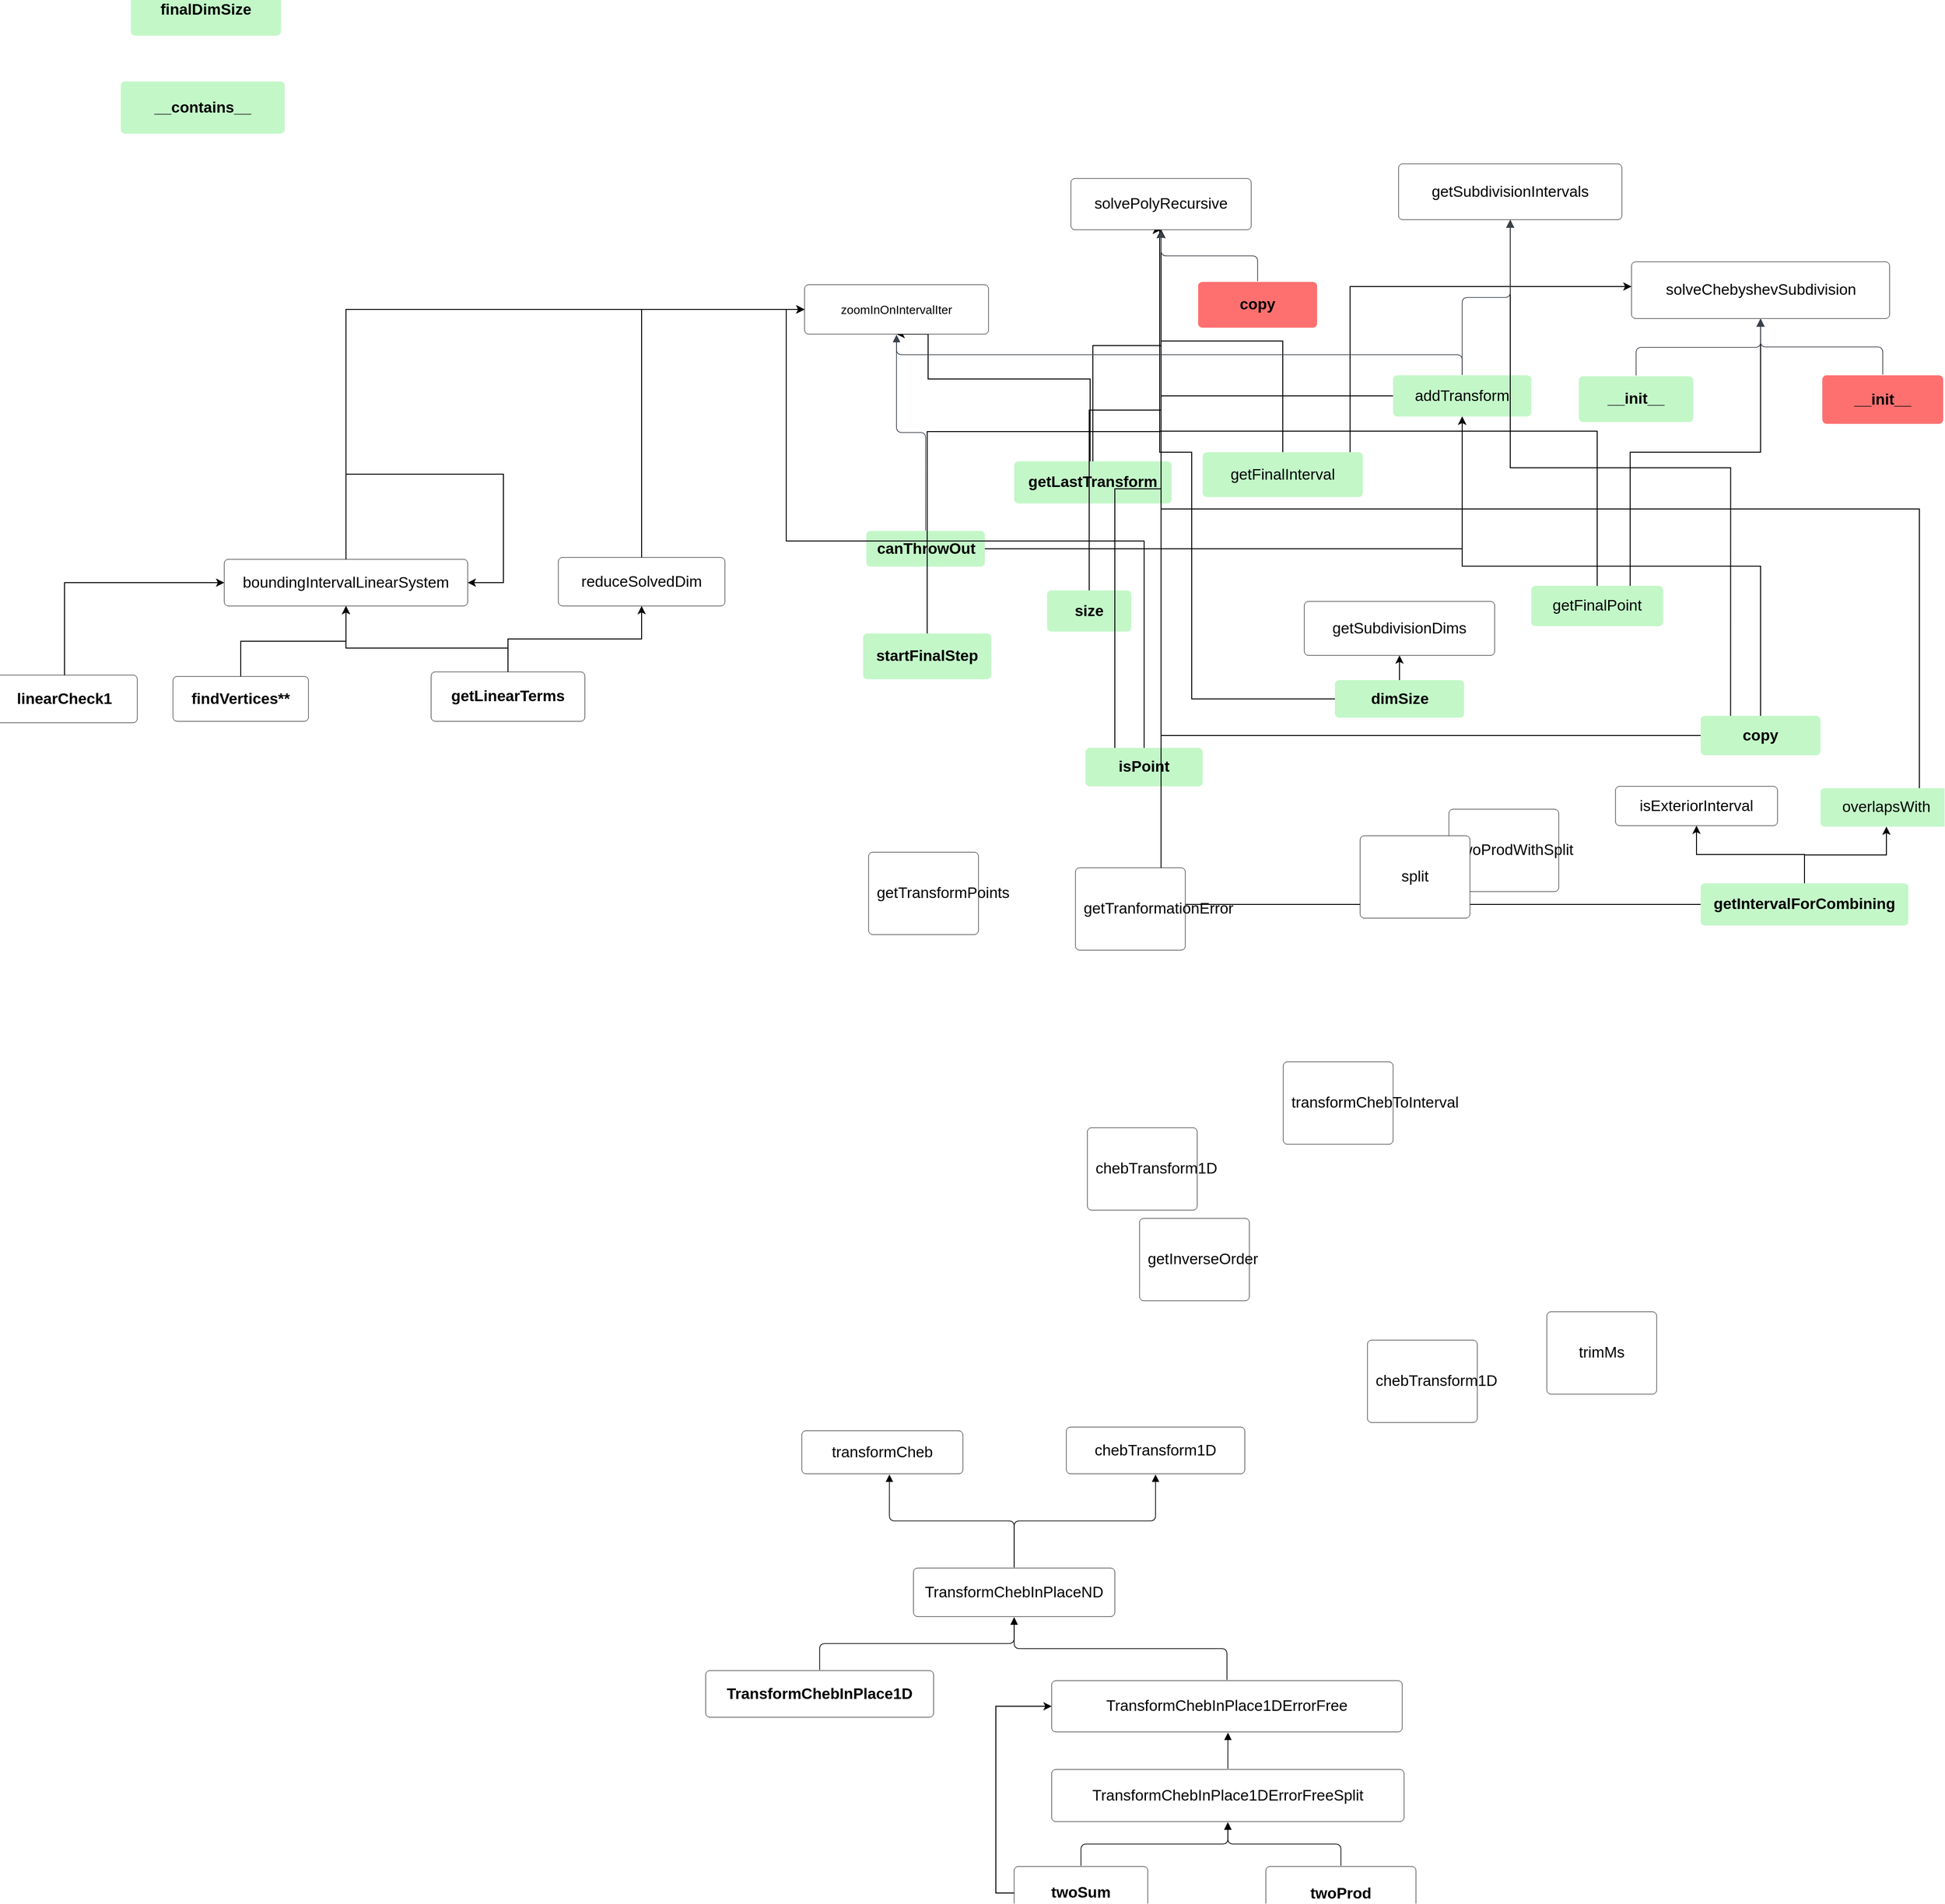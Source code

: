 <mxfile version="24.4.10" type="github">
  <diagram name="Page-1" id="2xOBJ3lYpVCcmvuiTEMW">
    <mxGraphModel dx="3658" dy="914" grid="0" gridSize="10" guides="1" tooltips="1" connect="1" arrows="1" fold="1" page="1" pageScale="1" pageWidth="850" pageHeight="1100" math="0" shadow="0">
      <root>
        <mxCell id="0" />
        <mxCell id="1" parent="0" />
        <mxCell id="gSzeJerURYjWZHmB3eWi-1" value="TransformChebInPlace1DErrorFree" style="html=1;overflow=block;blockSpacing=1;whiteSpace=wrap;fontSize=16.7;spacing=9;rounded=1;absoluteArcSize=1;arcSize=9;strokeWidth=NaN;lucidId=dmvG5cYQ5Y~9;" vertex="1" parent="1">
          <mxGeometry x="200" y="1854" width="383" height="56" as="geometry" />
        </mxCell>
        <mxCell id="gSzeJerURYjWZHmB3eWi-2" value="TransformChebInPlace1D" style="html=1;overflow=block;blockSpacing=1;whiteSpace=wrap;fontSize=16.7;fontStyle=1;spacing=9;rounded=1;absoluteArcSize=1;arcSize=9;strokeWidth=NaN;lucidId=knvGi8C9Tio3;" vertex="1" parent="1">
          <mxGeometry x="-178" y="1843" width="249" height="51" as="geometry" />
        </mxCell>
        <mxCell id="gSzeJerURYjWZHmB3eWi-3" value="TransformChebInPlace1DErrorFreeSplit" style="html=1;overflow=block;blockSpacing=1;whiteSpace=wrap;fontSize=16.7;spacing=9;rounded=1;absoluteArcSize=1;arcSize=9;strokeWidth=NaN;lucidId=InvGvLh.hRAc;" vertex="1" parent="1">
          <mxGeometry x="200" y="1951" width="385" height="57" as="geometry" />
        </mxCell>
        <mxCell id="gSzeJerURYjWZHmB3eWi-4" value="TransformChebInPlaceND" style="html=1;overflow=block;blockSpacing=1;whiteSpace=wrap;fontSize=16.7;spacing=9;rounded=1;absoluteArcSize=1;arcSize=9;strokeWidth=NaN;lucidId=RnvGClwBoDEH;" vertex="1" parent="1">
          <mxGeometry x="49" y="1731" width="220" height="53" as="geometry" />
        </mxCell>
        <mxCell id="gSzeJerURYjWZHmB3eWi-70" style="edgeStyle=orthogonalEdgeStyle;rounded=0;orthogonalLoop=1;jettySize=auto;html=1;exitX=1;exitY=0.5;exitDx=0;exitDy=0;entryX=0.5;entryY=1;entryDx=0;entryDy=0;" edge="1" parent="1" source="gSzeJerURYjWZHmB3eWi-6" target="gSzeJerURYjWZHmB3eWi-7">
          <mxGeometry relative="1" as="geometry" />
        </mxCell>
        <mxCell id="gSzeJerURYjWZHmB3eWi-6" value="&lt;b&gt;canThrowOut&lt;/b&gt;" style="html=1;overflow=block;blockSpacing=1;whiteSpace=wrap;fontSize=16.7;spacing=9;strokeColor=#unset;fillOpacity=100;rounded=1;absoluteArcSize=1;arcSize=9;fillColor=#c3f7c8;strokeWidth=NaN;lucidId=buvGreV.Rbld;" vertex="1" parent="1">
          <mxGeometry x="-2.5" y="598" width="129.5" height="39" as="geometry" />
        </mxCell>
        <mxCell id="gSzeJerURYjWZHmB3eWi-62" style="edgeStyle=orthogonalEdgeStyle;rounded=0;orthogonalLoop=1;jettySize=auto;html=1;" edge="1" parent="1" source="gSzeJerURYjWZHmB3eWi-7" target="gSzeJerURYjWZHmB3eWi-42">
          <mxGeometry relative="1" as="geometry" />
        </mxCell>
        <mxCell id="gSzeJerURYjWZHmB3eWi-7" value="addTransform" style="html=1;overflow=block;blockSpacing=1;whiteSpace=wrap;fontSize=16.7;spacing=9;strokeColor=#unset;fillOpacity=100;rounded=1;absoluteArcSize=1;arcSize=9;fillColor=#c3f7c8;strokeWidth=NaN;lucidId=kuvG5MpnNNTo;" vertex="1" parent="1">
          <mxGeometry x="573" y="428" width="151" height="45" as="geometry" />
        </mxCell>
        <mxCell id="gSzeJerURYjWZHmB3eWi-65" style="edgeStyle=orthogonalEdgeStyle;rounded=0;orthogonalLoop=1;jettySize=auto;html=1;entryX=0.5;entryY=1;entryDx=0;entryDy=0;" edge="1" parent="1" source="gSzeJerURYjWZHmB3eWi-8" target="gSzeJerURYjWZHmB3eWi-42">
          <mxGeometry relative="1" as="geometry" />
        </mxCell>
        <mxCell id="gSzeJerURYjWZHmB3eWi-66" style="edgeStyle=orthogonalEdgeStyle;rounded=0;orthogonalLoop=1;jettySize=auto;html=1;entryX=0.5;entryY=1;entryDx=0;entryDy=0;" edge="1" parent="1" source="gSzeJerURYjWZHmB3eWi-8" target="gSzeJerURYjWZHmB3eWi-35">
          <mxGeometry relative="1" as="geometry">
            <Array as="points">
              <mxPoint x="242" y="432" />
              <mxPoint x="65" y="432" />
            </Array>
          </mxGeometry>
        </mxCell>
        <mxCell id="gSzeJerURYjWZHmB3eWi-8" value="&lt;b&gt;getLastTransform&lt;/b&gt;" style="html=1;overflow=block;blockSpacing=1;whiteSpace=wrap;fontSize=16.7;spacing=9;strokeColor=#unset;fillOpacity=100;rounded=1;absoluteArcSize=1;arcSize=9;fillColor=#c3f7c8;strokeWidth=NaN;lucidId=nuvG4u6pJSBF;" vertex="1" parent="1">
          <mxGeometry x="159" y="522" width="172" height="46" as="geometry" />
        </mxCell>
        <mxCell id="gSzeJerURYjWZHmB3eWi-73" style="edgeStyle=orthogonalEdgeStyle;rounded=0;orthogonalLoop=1;jettySize=auto;html=1;exitX=0.5;exitY=0;exitDx=0;exitDy=0;entryX=0.5;entryY=1;entryDx=0;entryDy=0;" edge="1" parent="1" source="gSzeJerURYjWZHmB3eWi-9" target="gSzeJerURYjWZHmB3eWi-42">
          <mxGeometry relative="1" as="geometry" />
        </mxCell>
        <mxCell id="gSzeJerURYjWZHmB3eWi-9" value="&lt;b&gt;size&lt;/b&gt;" style="html=1;overflow=block;blockSpacing=1;whiteSpace=wrap;fontSize=16.7;spacing=9;strokeColor=#unset;fillOpacity=100;rounded=1;absoluteArcSize=1;arcSize=9;fillColor=#c3f7c8;strokeWidth=NaN;lucidId=puvGT1JNjFwU;" vertex="1" parent="1">
          <mxGeometry x="195" y="663" width="92" height="45" as="geometry" />
        </mxCell>
        <mxCell id="gSzeJerURYjWZHmB3eWi-74" style="edgeStyle=orthogonalEdgeStyle;rounded=0;orthogonalLoop=1;jettySize=auto;html=1;exitX=0.5;exitY=0;exitDx=0;exitDy=0;entryX=0.5;entryY=1;entryDx=0;entryDy=0;" edge="1" parent="1" source="gSzeJerURYjWZHmB3eWi-10" target="gSzeJerURYjWZHmB3eWi-39">
          <mxGeometry relative="1" as="geometry" />
        </mxCell>
        <mxCell id="gSzeJerURYjWZHmB3eWi-75" style="edgeStyle=orthogonalEdgeStyle;rounded=0;orthogonalLoop=1;jettySize=auto;html=1;exitX=1;exitY=0.5;exitDx=0;exitDy=0;entryX=0.5;entryY=1;entryDx=0;entryDy=0;" edge="1" parent="1" source="gSzeJerURYjWZHmB3eWi-10" target="gSzeJerURYjWZHmB3eWi-42">
          <mxGeometry relative="1" as="geometry">
            <Array as="points">
              <mxPoint x="353" y="782" />
              <mxPoint x="353" y="512" />
              <mxPoint x="318" y="512" />
            </Array>
          </mxGeometry>
        </mxCell>
        <mxCell id="gSzeJerURYjWZHmB3eWi-10" value="&lt;b&gt;dimSize&lt;/b&gt;" style="html=1;overflow=block;blockSpacing=1;whiteSpace=wrap;fontSize=16.7;spacing=9;strokeColor=#unset;fillOpacity=100;rounded=1;absoluteArcSize=1;arcSize=9;fillColor=#c3f7c8;strokeWidth=NaN;lucidId=quvGLQl-J0F1;" vertex="1" parent="1">
          <mxGeometry x="509.5" y="761" width="141" height="41" as="geometry" />
        </mxCell>
        <mxCell id="gSzeJerURYjWZHmB3eWi-11" value="&lt;b&gt;finalDimSize&lt;/b&gt;" style="html=1;overflow=block;blockSpacing=1;whiteSpace=wrap;fontSize=16.7;spacing=9;strokeColor=#unset;fillOpacity=100;rounded=1;absoluteArcSize=1;arcSize=9;fillColor=#c3f7c8;strokeWidth=NaN;lucidId=quvGL2XS0uKx;" vertex="1" parent="1">
          <mxGeometry x="-806" width="164" height="57" as="geometry" />
        </mxCell>
        <mxCell id="gSzeJerURYjWZHmB3eWi-76" style="edgeStyle=orthogonalEdgeStyle;rounded=0;orthogonalLoop=1;jettySize=auto;html=1;exitX=0.5;exitY=0;exitDx=0;exitDy=0;entryX=0.5;entryY=1;entryDx=0;entryDy=0;" edge="1" parent="1" source="gSzeJerURYjWZHmB3eWi-12" target="gSzeJerURYjWZHmB3eWi-7">
          <mxGeometry relative="1" as="geometry" />
        </mxCell>
        <mxCell id="gSzeJerURYjWZHmB3eWi-77" style="edgeStyle=orthogonalEdgeStyle;rounded=0;orthogonalLoop=1;jettySize=auto;html=1;exitX=0.25;exitY=0;exitDx=0;exitDy=0;entryX=0.5;entryY=1;entryDx=0;entryDy=0;" edge="1" parent="1" source="gSzeJerURYjWZHmB3eWi-12" target="gSzeJerURYjWZHmB3eWi-36">
          <mxGeometry relative="1" as="geometry" />
        </mxCell>
        <mxCell id="gSzeJerURYjWZHmB3eWi-78" style="edgeStyle=orthogonalEdgeStyle;rounded=0;orthogonalLoop=1;jettySize=auto;html=1;exitX=0;exitY=0.5;exitDx=0;exitDy=0;entryX=0.5;entryY=1;entryDx=0;entryDy=0;" edge="1" parent="1" source="gSzeJerURYjWZHmB3eWi-12" target="gSzeJerURYjWZHmB3eWi-42">
          <mxGeometry relative="1" as="geometry" />
        </mxCell>
        <mxCell id="gSzeJerURYjWZHmB3eWi-12" value="&lt;b&gt;copy&lt;/b&gt;" style="html=1;overflow=block;blockSpacing=1;whiteSpace=wrap;fontSize=16.7;spacing=9;strokeColor=#unset;fillOpacity=100;rounded=1;absoluteArcSize=1;arcSize=9;fillColor=#c3f7c8;strokeWidth=NaN;lucidId=ruvG1MH2ckTc;" vertex="1" parent="1">
          <mxGeometry x="909" y="800" width="131" height="43" as="geometry" />
        </mxCell>
        <mxCell id="gSzeJerURYjWZHmB3eWi-13" value="&lt;b&gt;__init__&lt;/b&gt;" style="html=1;overflow=block;blockSpacing=1;whiteSpace=wrap;fontSize=16.7;spacing=9;strokeColor=#unset;fillOpacity=100;rounded=1;absoluteArcSize=1;arcSize=9;fillColor=#c3f7c8;strokeWidth=NaN;lucidId=suvG-t2MyoY1;" vertex="1" parent="1">
          <mxGeometry x="776" y="429" width="125" height="50" as="geometry" />
        </mxCell>
        <mxCell id="gSzeJerURYjWZHmB3eWi-67" style="edgeStyle=orthogonalEdgeStyle;rounded=0;orthogonalLoop=1;jettySize=auto;html=1;entryX=0.5;entryY=1;entryDx=0;entryDy=0;" edge="1" parent="1" source="gSzeJerURYjWZHmB3eWi-14" target="gSzeJerURYjWZHmB3eWi-42">
          <mxGeometry relative="1" as="geometry" />
        </mxCell>
        <mxCell id="gSzeJerURYjWZHmB3eWi-68" style="edgeStyle=orthogonalEdgeStyle;rounded=0;orthogonalLoop=1;jettySize=auto;html=1;" edge="1" parent="1" source="gSzeJerURYjWZHmB3eWi-14" target="gSzeJerURYjWZHmB3eWi-41">
          <mxGeometry relative="1" as="geometry">
            <Array as="points">
              <mxPoint x="526" y="557" />
              <mxPoint x="526" y="331" />
            </Array>
          </mxGeometry>
        </mxCell>
        <mxCell id="gSzeJerURYjWZHmB3eWi-14" value="getFinalInterval" style="html=1;overflow=block;blockSpacing=1;whiteSpace=wrap;fontSize=16.7;spacing=9;strokeColor=#unset;fillOpacity=100;rounded=1;absoluteArcSize=1;arcSize=9;fillColor=#c3f7c8;strokeWidth=NaN;lucidId=suvGv4NV8.5e;" vertex="1" parent="1">
          <mxGeometry x="365" y="512" width="175" height="49" as="geometry" />
        </mxCell>
        <mxCell id="gSzeJerURYjWZHmB3eWi-71" style="edgeStyle=orthogonalEdgeStyle;rounded=0;orthogonalLoop=1;jettySize=auto;html=1;exitX=0.5;exitY=0;exitDx=0;exitDy=0;entryX=0.5;entryY=1;entryDx=0;entryDy=0;" edge="1" parent="1" source="gSzeJerURYjWZHmB3eWi-15" target="gSzeJerURYjWZHmB3eWi-42">
          <mxGeometry relative="1" as="geometry">
            <Array as="points">
              <mxPoint x="796" y="489" />
              <mxPoint x="318" y="489" />
            </Array>
          </mxGeometry>
        </mxCell>
        <mxCell id="gSzeJerURYjWZHmB3eWi-72" style="edgeStyle=orthogonalEdgeStyle;rounded=0;orthogonalLoop=1;jettySize=auto;html=1;exitX=0.75;exitY=0;exitDx=0;exitDy=0;entryX=0.5;entryY=1;entryDx=0;entryDy=0;" edge="1" parent="1" source="gSzeJerURYjWZHmB3eWi-15" target="gSzeJerURYjWZHmB3eWi-41">
          <mxGeometry relative="1" as="geometry" />
        </mxCell>
        <mxCell id="gSzeJerURYjWZHmB3eWi-15" value="getFinalPoint" style="html=1;overflow=block;blockSpacing=1;whiteSpace=wrap;fontSize=16.7;spacing=9;strokeColor=#unset;fillOpacity=100;rounded=1;absoluteArcSize=1;arcSize=9;fillColor=#c3f7c8;strokeWidth=NaN;lucidId=tuvGn-9A5tx1;" vertex="1" parent="1">
          <mxGeometry x="724" y="658" width="144" height="44" as="geometry" />
        </mxCell>
        <mxCell id="gSzeJerURYjWZHmB3eWi-16" value="&lt;b&gt;__contains__&lt;/b&gt;" style="html=1;overflow=block;blockSpacing=1;whiteSpace=wrap;fontSize=16.7;spacing=9;strokeColor=#unset;fillOpacity=100;rounded=1;absoluteArcSize=1;arcSize=9;fillColor=#c3f7c8;strokeWidth=NaN;lucidId=6wvGI3m5uPQ6;" vertex="1" parent="1">
          <mxGeometry x="-817" y="107" width="179" height="57" as="geometry" />
        </mxCell>
        <mxCell id="gSzeJerURYjWZHmB3eWi-85" style="edgeStyle=orthogonalEdgeStyle;rounded=0;orthogonalLoop=1;jettySize=auto;html=1;exitX=0.75;exitY=0;exitDx=0;exitDy=0;entryX=0.5;entryY=1;entryDx=0;entryDy=0;" edge="1" parent="1" source="gSzeJerURYjWZHmB3eWi-17" target="gSzeJerURYjWZHmB3eWi-42">
          <mxGeometry relative="1" as="geometry" />
        </mxCell>
        <mxCell id="gSzeJerURYjWZHmB3eWi-17" value="overlapsWith" style="html=1;overflow=block;blockSpacing=1;whiteSpace=wrap;fontSize=16.7;spacing=9;strokeColor=#unset;fillOpacity=100;rounded=1;absoluteArcSize=1;arcSize=9;fillColor=#c3f7c8;strokeWidth=NaN;lucidId=6wvGPlVbQx5Q;" vertex="1" parent="1">
          <mxGeometry x="1040" y="879" width="144" height="42" as="geometry" />
        </mxCell>
        <mxCell id="gSzeJerURYjWZHmB3eWi-86" style="edgeStyle=orthogonalEdgeStyle;rounded=0;orthogonalLoop=1;jettySize=auto;html=1;exitX=0.5;exitY=0;exitDx=0;exitDy=0;entryX=0;entryY=0.5;entryDx=0;entryDy=0;" edge="1" parent="1" source="gSzeJerURYjWZHmB3eWi-18" target="gSzeJerURYjWZHmB3eWi-35">
          <mxGeometry relative="1" as="geometry" />
        </mxCell>
        <mxCell id="gSzeJerURYjWZHmB3eWi-87" style="edgeStyle=orthogonalEdgeStyle;rounded=0;orthogonalLoop=1;jettySize=auto;html=1;exitX=0.25;exitY=0;exitDx=0;exitDy=0;entryX=0.5;entryY=1;entryDx=0;entryDy=0;" edge="1" parent="1" source="gSzeJerURYjWZHmB3eWi-18" target="gSzeJerURYjWZHmB3eWi-42">
          <mxGeometry relative="1" as="geometry" />
        </mxCell>
        <mxCell id="gSzeJerURYjWZHmB3eWi-18" value="&lt;b&gt;isPoint&lt;/b&gt;" style="html=1;overflow=block;blockSpacing=1;whiteSpace=wrap;fontSize=16.7;spacing=9;strokeColor=#unset;fillOpacity=100;rounded=1;absoluteArcSize=1;arcSize=9;fillColor=#c3f7c8;strokeWidth=NaN;lucidId=7wvGUOvPoK2R;" vertex="1" parent="1">
          <mxGeometry x="237" y="835" width="128" height="42" as="geometry" />
        </mxCell>
        <mxCell id="gSzeJerURYjWZHmB3eWi-88" style="edgeStyle=orthogonalEdgeStyle;rounded=0;orthogonalLoop=1;jettySize=auto;html=1;exitX=0.5;exitY=0;exitDx=0;exitDy=0;entryX=0.5;entryY=1;entryDx=0;entryDy=0;" edge="1" parent="1" source="gSzeJerURYjWZHmB3eWi-19" target="gSzeJerURYjWZHmB3eWi-42">
          <mxGeometry relative="1" as="geometry" />
        </mxCell>
        <mxCell id="gSzeJerURYjWZHmB3eWi-19" value="&lt;b&gt;startFinalStep&lt;/b&gt;" style="html=1;overflow=block;blockSpacing=1;whiteSpace=wrap;fontSize=16.7;spacing=9;strokeColor=#unset;fillOpacity=100;rounded=1;absoluteArcSize=1;arcSize=9;fillColor=#c3f7c8;strokeWidth=NaN;lucidId=BxvG~84AOXuV;" vertex="1" parent="1">
          <mxGeometry x="-6" y="710" width="140" height="50" as="geometry" />
        </mxCell>
        <mxCell id="gSzeJerURYjWZHmB3eWi-84" style="edgeStyle=orthogonalEdgeStyle;rounded=0;orthogonalLoop=1;jettySize=auto;html=1;exitX=0.5;exitY=0;exitDx=0;exitDy=0;entryX=0.5;entryY=1;entryDx=0;entryDy=0;" edge="1" parent="1" source="gSzeJerURYjWZHmB3eWi-20" target="gSzeJerURYjWZHmB3eWi-17">
          <mxGeometry relative="1" as="geometry" />
        </mxCell>
        <mxCell id="gSzeJerURYjWZHmB3eWi-89" style="edgeStyle=orthogonalEdgeStyle;rounded=0;orthogonalLoop=1;jettySize=auto;html=1;exitX=0.5;exitY=0;exitDx=0;exitDy=0;" edge="1" parent="1" source="gSzeJerURYjWZHmB3eWi-20" target="gSzeJerURYjWZHmB3eWi-43">
          <mxGeometry relative="1" as="geometry" />
        </mxCell>
        <mxCell id="gSzeJerURYjWZHmB3eWi-90" style="edgeStyle=orthogonalEdgeStyle;rounded=0;orthogonalLoop=1;jettySize=auto;html=1;exitX=0;exitY=0.5;exitDx=0;exitDy=0;entryX=0.5;entryY=1;entryDx=0;entryDy=0;" edge="1" parent="1" source="gSzeJerURYjWZHmB3eWi-20" target="gSzeJerURYjWZHmB3eWi-42">
          <mxGeometry relative="1" as="geometry" />
        </mxCell>
        <mxCell id="gSzeJerURYjWZHmB3eWi-20" value="&lt;b&gt;getIntervalForCombining&lt;/b&gt;" style="html=1;overflow=block;blockSpacing=1;whiteSpace=wrap;fontSize=16.7;spacing=9;strokeColor=#unset;fillOpacity=100;rounded=1;absoluteArcSize=1;arcSize=9;fillColor=#c3f7c8;strokeWidth=NaN;lucidId=JxvG9e4FdInQ;" vertex="1" parent="1">
          <mxGeometry x="909" y="983" width="227" height="46" as="geometry" />
        </mxCell>
        <mxCell id="gSzeJerURYjWZHmB3eWi-93" style="edgeStyle=orthogonalEdgeStyle;rounded=0;orthogonalLoop=1;jettySize=auto;html=1;exitX=0.5;exitY=0;exitDx=0;exitDy=0;entryX=0.5;entryY=1;entryDx=0;entryDy=0;" edge="1" parent="1" source="gSzeJerURYjWZHmB3eWi-21" target="gSzeJerURYjWZHmB3eWi-24">
          <mxGeometry relative="1" as="geometry" />
        </mxCell>
        <mxCell id="gSzeJerURYjWZHmB3eWi-21" value="&lt;b&gt;findVertices**&lt;/b&gt;" style="html=1;overflow=block;blockSpacing=1;whiteSpace=wrap;fontSize=16.7;spacing=9;rounded=1;absoluteArcSize=1;arcSize=9;strokeWidth=NaN;lucidId=LxvGKE6caGs9;" vertex="1" parent="1">
          <mxGeometry x="-760" y="757" width="148" height="49" as="geometry" />
        </mxCell>
        <mxCell id="gSzeJerURYjWZHmB3eWi-91" style="edgeStyle=orthogonalEdgeStyle;rounded=0;orthogonalLoop=1;jettySize=auto;html=1;exitX=0.5;exitY=0;exitDx=0;exitDy=0;" edge="1" parent="1" source="gSzeJerURYjWZHmB3eWi-22" target="gSzeJerURYjWZHmB3eWi-24">
          <mxGeometry relative="1" as="geometry">
            <Array as="points">
              <mxPoint x="-394" y="726" />
              <mxPoint x="-571" y="726" />
            </Array>
          </mxGeometry>
        </mxCell>
        <mxCell id="gSzeJerURYjWZHmB3eWi-92" style="edgeStyle=orthogonalEdgeStyle;rounded=0;orthogonalLoop=1;jettySize=auto;html=1;exitX=0.5;exitY=0;exitDx=0;exitDy=0;entryX=0.5;entryY=1;entryDx=0;entryDy=0;" edge="1" parent="1" source="gSzeJerURYjWZHmB3eWi-22" target="gSzeJerURYjWZHmB3eWi-33">
          <mxGeometry relative="1" as="geometry" />
        </mxCell>
        <mxCell id="gSzeJerURYjWZHmB3eWi-22" value="&lt;b&gt;getLinearTerms&lt;/b&gt;" style="html=1;overflow=block;blockSpacing=1;whiteSpace=wrap;fontSize=16.7;spacing=9;rounded=1;absoluteArcSize=1;arcSize=9;strokeWidth=NaN;lucidId=MxvGIrtS~3qU;" vertex="1" parent="1">
          <mxGeometry x="-478" y="752" width="168" height="54" as="geometry" />
        </mxCell>
        <mxCell id="gSzeJerURYjWZHmB3eWi-94" style="edgeStyle=orthogonalEdgeStyle;rounded=0;orthogonalLoop=1;jettySize=auto;html=1;exitX=0.5;exitY=0;exitDx=0;exitDy=0;entryX=0;entryY=0.5;entryDx=0;entryDy=0;" edge="1" parent="1" source="gSzeJerURYjWZHmB3eWi-23" target="gSzeJerURYjWZHmB3eWi-24">
          <mxGeometry relative="1" as="geometry" />
        </mxCell>
        <mxCell id="gSzeJerURYjWZHmB3eWi-23" value="&lt;b&gt;linearCheck1&lt;/b&gt;" style="html=1;overflow=block;blockSpacing=1;whiteSpace=wrap;fontSize=16.7;spacing=9;rounded=1;absoluteArcSize=1;arcSize=9;strokeWidth=NaN;lucidId=wzvGRfacYVgM;" vertex="1" parent="1">
          <mxGeometry x="-958" y="755.5" width="159" height="52" as="geometry" />
        </mxCell>
        <mxCell id="gSzeJerURYjWZHmB3eWi-96" style="edgeStyle=orthogonalEdgeStyle;rounded=0;orthogonalLoop=1;jettySize=auto;html=1;exitX=0.5;exitY=0;exitDx=0;exitDy=0;entryX=0;entryY=0.5;entryDx=0;entryDy=0;" edge="1" parent="1" source="gSzeJerURYjWZHmB3eWi-24" target="gSzeJerURYjWZHmB3eWi-35">
          <mxGeometry relative="1" as="geometry" />
        </mxCell>
        <mxCell id="gSzeJerURYjWZHmB3eWi-24" value="boundingIntervalLinearSystem" style="html=1;overflow=block;blockSpacing=1;whiteSpace=wrap;fontSize=16.7;spacing=9;rounded=1;absoluteArcSize=1;arcSize=9;strokeWidth=NaN;lucidId=xzvGvidBtGLh;" vertex="1" parent="1">
          <mxGeometry x="-704" y="629" width="266" height="51" as="geometry" />
        </mxCell>
        <mxCell id="gSzeJerURYjWZHmB3eWi-98" style="edgeStyle=orthogonalEdgeStyle;rounded=0;orthogonalLoop=1;jettySize=auto;html=1;exitX=0;exitY=0.5;exitDx=0;exitDy=0;entryX=0;entryY=0.5;entryDx=0;entryDy=0;" edge="1" parent="1" source="gSzeJerURYjWZHmB3eWi-25" target="gSzeJerURYjWZHmB3eWi-1">
          <mxGeometry relative="1" as="geometry" />
        </mxCell>
        <mxCell id="gSzeJerURYjWZHmB3eWi-25" value="twoSum" style="html=1;overflow=block;blockSpacing=1;whiteSpace=wrap;fontSize=16.7;fontStyle=1;spacing=9;rounded=1;absoluteArcSize=1;arcSize=9;strokeWidth=NaN;lucidId=yzvG6f040fgA;" vertex="1" parent="1">
          <mxGeometry x="159" y="2057" width="146" height="58" as="geometry" />
        </mxCell>
        <mxCell id="gSzeJerURYjWZHmB3eWi-26" value="twoProdWithSplit" style="html=1;overflow=block;blockSpacing=1;whiteSpace=wrap;fontSize=16.7;spacing=9;rounded=1;absoluteArcSize=1;arcSize=9;strokeWidth=NaN;lucidId=VDvGAaUtZtoz;" vertex="1" parent="1">
          <mxGeometry x="634" y="902" width="120" height="90" as="geometry" />
        </mxCell>
        <mxCell id="gSzeJerURYjWZHmB3eWi-27" value="twoProd" style="html=1;overflow=block;blockSpacing=1;whiteSpace=wrap;fontSize=16.7;fontStyle=1;spacing=9;rounded=1;absoluteArcSize=1;arcSize=9;strokeWidth=NaN;lucidId=VDvGA5.Qc8Cz;" vertex="1" parent="1">
          <mxGeometry x="434" y="2057" width="164" height="60" as="geometry" />
        </mxCell>
        <mxCell id="gSzeJerURYjWZHmB3eWi-28" value="split" style="html=1;overflow=block;blockSpacing=1;whiteSpace=wrap;fontSize=16.7;spacing=9;rounded=1;absoluteArcSize=1;arcSize=9;strokeWidth=NaN;lucidId=WDvGiFP1AxDj;" vertex="1" parent="1">
          <mxGeometry x="537" y="931" width="120" height="90" as="geometry" />
        </mxCell>
        <mxCell id="gSzeJerURYjWZHmB3eWi-29" value="getTransformPoints" style="html=1;overflow=block;blockSpacing=1;whiteSpace=wrap;fontSize=16.7;spacing=9;rounded=1;absoluteArcSize=1;arcSize=9;strokeWidth=NaN;lucidId=fEvGb1Bfr2xH;" vertex="1" parent="1">
          <mxGeometry y="949" width="120" height="90" as="geometry" />
        </mxCell>
        <mxCell id="gSzeJerURYjWZHmB3eWi-30" value="getTranformationError" style="html=1;overflow=block;blockSpacing=1;whiteSpace=wrap;fontSize=16.7;spacing=9;rounded=1;absoluteArcSize=1;arcSize=9;strokeWidth=NaN;lucidId=pEvGscRFcPzu;" vertex="1" parent="1">
          <mxGeometry x="226" y="966" width="120" height="90" as="geometry" />
        </mxCell>
        <mxCell id="gSzeJerURYjWZHmB3eWi-31" value="transformCheb" style="html=1;overflow=block;blockSpacing=1;whiteSpace=wrap;fontSize=16.7;spacing=9;rounded=1;absoluteArcSize=1;arcSize=9;strokeWidth=NaN;lucidId=zEvG~qgvOHlg;" vertex="1" parent="1">
          <mxGeometry x="-73" y="1581" width="176" height="47" as="geometry" />
        </mxCell>
        <mxCell id="gSzeJerURYjWZHmB3eWi-32" value="transformChebToInterval" style="html=1;overflow=block;blockSpacing=1;whiteSpace=wrap;fontSize=16.7;spacing=9;rounded=1;absoluteArcSize=1;arcSize=9;strokeWidth=NaN;lucidId=IEvGRsLE.3P3;" vertex="1" parent="1">
          <mxGeometry x="453" y="1178" width="120" height="90" as="geometry" />
        </mxCell>
        <mxCell id="gSzeJerURYjWZHmB3eWi-97" style="edgeStyle=orthogonalEdgeStyle;rounded=0;orthogonalLoop=1;jettySize=auto;html=1;exitX=0.5;exitY=0;exitDx=0;exitDy=0;entryX=0;entryY=0.5;entryDx=0;entryDy=0;" edge="1" parent="1" source="gSzeJerURYjWZHmB3eWi-33" target="gSzeJerURYjWZHmB3eWi-35">
          <mxGeometry relative="1" as="geometry" />
        </mxCell>
        <mxCell id="gSzeJerURYjWZHmB3eWi-33" value="reduceSolvedDim" style="html=1;overflow=block;blockSpacing=1;whiteSpace=wrap;fontSize=16.7;spacing=9;rounded=1;absoluteArcSize=1;arcSize=9;strokeWidth=NaN;lucidId=SEvGeNP.ry0q;" vertex="1" parent="1">
          <mxGeometry x="-339" y="627" width="182" height="53" as="geometry" />
        </mxCell>
        <mxCell id="gSzeJerURYjWZHmB3eWi-34" value="chebTransform1D" style="html=1;overflow=block;blockSpacing=1;whiteSpace=wrap;fontSize=16.7;spacing=9;rounded=1;absoluteArcSize=1;arcSize=9;strokeWidth=NaN;lucidId=tFvGEyg3GKGr;" vertex="1" parent="1">
          <mxGeometry x="239" y="1250" width="120" height="90" as="geometry" />
        </mxCell>
        <mxCell id="gSzeJerURYjWZHmB3eWi-35" value="zoomInOnIntervalIter" style="html=1;overflow=block;blockSpacing=1;whiteSpace=wrap;fontSize=13;spacing=9;rounded=1;absoluteArcSize=1;arcSize=9;strokeWidth=NaN;lucidId=FFvGuSMelD0~;" vertex="1" parent="1">
          <mxGeometry x="-70" y="329" width="201" height="54" as="geometry" />
        </mxCell>
        <mxCell id="gSzeJerURYjWZHmB3eWi-36" value="getSubdivisionIntervals" style="html=1;overflow=block;blockSpacing=1;whiteSpace=wrap;fontSize=16.7;spacing=9;rounded=1;absoluteArcSize=1;arcSize=9;strokeWidth=NaN;lucidId=HFvGc6xOQL68;" vertex="1" parent="1">
          <mxGeometry x="579" y="197" width="244" height="61" as="geometry" />
        </mxCell>
        <mxCell id="gSzeJerURYjWZHmB3eWi-37" value="chebTransform1D" style="html=1;overflow=block;blockSpacing=1;whiteSpace=wrap;fontSize=16.7;spacing=9;rounded=1;absoluteArcSize=1;arcSize=9;strokeWidth=NaN;lucidId=IFvGr2mvrSMT;" vertex="1" parent="1">
          <mxGeometry x="216" y="1577" width="195" height="51" as="geometry" />
        </mxCell>
        <mxCell id="gSzeJerURYjWZHmB3eWi-38" value="getInverseOrder" style="html=1;overflow=block;blockSpacing=1;whiteSpace=wrap;fontSize=16.7;spacing=9;rounded=1;absoluteArcSize=1;arcSize=9;strokeWidth=NaN;lucidId=IFvGjFz1BOfG;" vertex="1" parent="1">
          <mxGeometry x="296" y="1349" width="120" height="90" as="geometry" />
        </mxCell>
        <mxCell id="gSzeJerURYjWZHmB3eWi-39" value="getSubdivisionDims" style="html=1;overflow=block;blockSpacing=1;whiteSpace=wrap;fontSize=16.7;spacing=9;rounded=1;absoluteArcSize=1;arcSize=9;strokeWidth=NaN;lucidId=IFvGn9nHgf3C;" vertex="1" parent="1">
          <mxGeometry x="476" y="675" width="208" height="59" as="geometry" />
        </mxCell>
        <mxCell id="gSzeJerURYjWZHmB3eWi-40" value="chebTransform1D" style="html=1;overflow=block;blockSpacing=1;whiteSpace=wrap;fontSize=16.7;spacing=9;rounded=1;absoluteArcSize=1;arcSize=9;strokeWidth=NaN;lucidId=JFvGCDmDsrX0;" vertex="1" parent="1">
          <mxGeometry x="545" y="1482" width="120" height="90" as="geometry" />
        </mxCell>
        <mxCell id="gSzeJerURYjWZHmB3eWi-41" value="solveChebyshevSubdivision" style="html=1;overflow=block;blockSpacing=1;whiteSpace=wrap;fontSize=16.7;spacing=9;rounded=1;absoluteArcSize=1;arcSize=9;strokeWidth=NaN;lucidId=vGvGQogFolLe;" vertex="1" parent="1">
          <mxGeometry x="833.5" y="304" width="282" height="62" as="geometry" />
        </mxCell>
        <mxCell id="gSzeJerURYjWZHmB3eWi-42" value="solvePolyRecursive" style="html=1;overflow=block;blockSpacing=1;whiteSpace=wrap;fontSize=16.7;spacing=9;rounded=1;absoluteArcSize=1;arcSize=9;strokeWidth=NaN;lucidId=yGvGxr4ZCtPq;" vertex="1" parent="1">
          <mxGeometry x="221" y="213" width="197" height="56" as="geometry" />
        </mxCell>
        <mxCell id="gSzeJerURYjWZHmB3eWi-43" value="isExteriorInterval" style="html=1;overflow=block;blockSpacing=1;whiteSpace=wrap;fontSize=16.7;spacing=9;rounded=1;absoluteArcSize=1;arcSize=9;strokeWidth=NaN;lucidId=yGvGjepJpr3r;" vertex="1" parent="1">
          <mxGeometry x="816" y="877" width="177" height="43" as="geometry" />
        </mxCell>
        <mxCell id="gSzeJerURYjWZHmB3eWi-44" value="trimMs" style="html=1;overflow=block;blockSpacing=1;whiteSpace=wrap;fontSize=16.7;spacing=9;rounded=1;absoluteArcSize=1;arcSize=9;strokeWidth=NaN;lucidId=AGvGpsZc1Ggb;" vertex="1" parent="1">
          <mxGeometry x="741" y="1451" width="120" height="90" as="geometry" />
        </mxCell>
        <mxCell id="gSzeJerURYjWZHmB3eWi-45" value="__init__" style="html=1;overflow=block;blockSpacing=1;whiteSpace=wrap;fontSize=16.7;fontStyle=1;spacing=9;strokeColor=#unset;fillOpacity=100;rounded=1;absoluteArcSize=1;arcSize=9;fillColor=#fe7070;strokeWidth=NaN;lucidId=2HvGIrepVqW6;" vertex="1" parent="1">
          <mxGeometry x="1042" y="428" width="132" height="53" as="geometry" />
        </mxCell>
        <mxCell id="gSzeJerURYjWZHmB3eWi-47" value="copy" style="html=1;overflow=block;blockSpacing=1;whiteSpace=wrap;fontSize=16.7;fontStyle=1;spacing=9;strokeColor=#unset;fillOpacity=100;rounded=1;absoluteArcSize=1;arcSize=9;fillColor=#fe7070;strokeWidth=NaN;lucidId=qJvGjcbeHgxK;" vertex="1" parent="1">
          <mxGeometry x="360" y="326" width="130" height="50" as="geometry" />
        </mxCell>
        <mxCell id="gSzeJerURYjWZHmB3eWi-48" value="" style="html=1;jettySize=18;whiteSpace=wrap;fontSize=13;strokeOpacity=100;strokeWidth=0.8;rounded=1;arcSize=12;edgeStyle=orthogonalEdgeStyle;startArrow=none;endArrow=block;endFill=1;exitX=0.5;exitY=-0.013;exitPerimeter=0;entryX=0.503;entryY=1.014;entryPerimeter=0;lucidId=aLvGiIqN52hQ;" edge="1" parent="1" source="gSzeJerURYjWZHmB3eWi-3" target="gSzeJerURYjWZHmB3eWi-1">
          <mxGeometry width="100" height="100" relative="1" as="geometry">
            <Array as="points" />
          </mxGeometry>
        </mxCell>
        <mxCell id="gSzeJerURYjWZHmB3eWi-49" value="" style="html=1;jettySize=18;whiteSpace=wrap;fontSize=13;strokeOpacity=100;strokeWidth=0.8;rounded=1;arcSize=12;edgeStyle=orthogonalEdgeStyle;startArrow=none;endArrow=block;endFill=1;exitX=0.5;exitY=-0.013;exitPerimeter=0;entryX=0.5;entryY=1.013;entryPerimeter=0;lucidId=JLvGypKGQDg3;" edge="1" parent="1" source="gSzeJerURYjWZHmB3eWi-25" target="gSzeJerURYjWZHmB3eWi-3">
          <mxGeometry width="100" height="100" relative="1" as="geometry">
            <Array as="points" />
          </mxGeometry>
        </mxCell>
        <mxCell id="gSzeJerURYjWZHmB3eWi-50" value="" style="html=1;jettySize=18;whiteSpace=wrap;fontSize=13;strokeOpacity=100;strokeWidth=0.8;rounded=1;arcSize=12;edgeStyle=orthogonalEdgeStyle;startArrow=none;endArrow=block;endFill=1;exitX=0.5;exitY=-0.013;exitPerimeter=0;entryX=0.5;entryY=1.013;entryPerimeter=0;lucidId=KLvGraGWaWRc;" edge="1" parent="1" source="gSzeJerURYjWZHmB3eWi-27" target="gSzeJerURYjWZHmB3eWi-3">
          <mxGeometry width="100" height="100" relative="1" as="geometry">
            <Array as="points" />
          </mxGeometry>
        </mxCell>
        <mxCell id="gSzeJerURYjWZHmB3eWi-51" value="" style="html=1;jettySize=18;whiteSpace=wrap;fontSize=13;strokeColor=#3a414a;strokeOpacity=100;strokeWidth=0.8;rounded=1;arcSize=12;edgeStyle=orthogonalEdgeStyle;startArrow=none;endArrow=block;endFill=1;exitX=0.5;exitY=-0.014;exitPerimeter=0;entryX=0.5;entryY=1.012;entryPerimeter=0;lucidId=gNvGYQ8-unry;" edge="1" parent="1" source="gSzeJerURYjWZHmB3eWi-45" target="gSzeJerURYjWZHmB3eWi-41">
          <mxGeometry width="100" height="100" relative="1" as="geometry">
            <Array as="points" />
          </mxGeometry>
        </mxCell>
        <mxCell id="gSzeJerURYjWZHmB3eWi-52" value="" style="html=1;jettySize=18;whiteSpace=wrap;fontSize=13;strokeColor=#3a414a;strokeOpacity=100;strokeWidth=0.8;rounded=1;arcSize=12;edgeStyle=orthogonalEdgeStyle;startArrow=none;endArrow=block;endFill=1;exitX=0.5;exitY=-0.015;exitPerimeter=0;entryX=0.5;entryY=1.013;entryPerimeter=0;lucidId=dOvG4CsjZo7m;" edge="1" parent="1" source="gSzeJerURYjWZHmB3eWi-47" target="gSzeJerURYjWZHmB3eWi-42">
          <mxGeometry width="100" height="100" relative="1" as="geometry">
            <Array as="points" />
          </mxGeometry>
        </mxCell>
        <mxCell id="gSzeJerURYjWZHmB3eWi-53" value="" style="html=1;jettySize=18;whiteSpace=wrap;fontSize=13;strokeOpacity=100;strokeWidth=0.8;rounded=1;arcSize=12;edgeStyle=orthogonalEdgeStyle;startArrow=none;endArrow=block;endFill=1;exitX=0.5;exitY=-0.015;exitPerimeter=0;entryX=0.5;entryY=1.014;entryPerimeter=0;lucidId=VOvGhbf7ZBg6;" edge="1" parent="1" source="gSzeJerURYjWZHmB3eWi-2" target="gSzeJerURYjWZHmB3eWi-4">
          <mxGeometry width="100" height="100" relative="1" as="geometry">
            <Array as="points" />
          </mxGeometry>
        </mxCell>
        <mxCell id="gSzeJerURYjWZHmB3eWi-54" value="" style="html=1;jettySize=18;whiteSpace=wrap;fontSize=13;strokeOpacity=100;strokeWidth=0.8;rounded=1;arcSize=12;edgeStyle=orthogonalEdgeStyle;startArrow=none;endArrow=block;endFill=1;exitX=0.5;exitY=-0.014;exitPerimeter=0;entryX=0.5;entryY=1.014;entryPerimeter=0;lucidId=SQvGfu-AFev~;" edge="1" parent="1" source="gSzeJerURYjWZHmB3eWi-1" target="gSzeJerURYjWZHmB3eWi-4">
          <mxGeometry width="100" height="100" relative="1" as="geometry">
            <Array as="points" />
          </mxGeometry>
        </mxCell>
        <mxCell id="gSzeJerURYjWZHmB3eWi-55" value="" style="html=1;jettySize=18;whiteSpace=wrap;fontSize=13;strokeOpacity=100;strokeWidth=0.8;rounded=1;arcSize=12;edgeStyle=orthogonalEdgeStyle;startArrow=none;endArrow=block;endFill=1;exitX=0.5;exitY=-0.014;exitPerimeter=0;entryX=0.544;entryY=1.016;entryPerimeter=0;lucidId=bRvGNvOyv.rb;" edge="1" parent="1" source="gSzeJerURYjWZHmB3eWi-4" target="gSzeJerURYjWZHmB3eWi-31">
          <mxGeometry width="100" height="100" relative="1" as="geometry">
            <Array as="points" />
          </mxGeometry>
        </mxCell>
        <mxCell id="gSzeJerURYjWZHmB3eWi-56" value="" style="html=1;jettySize=18;whiteSpace=wrap;fontSize=13;strokeOpacity=100;strokeWidth=0.8;rounded=1;arcSize=12;edgeStyle=orthogonalEdgeStyle;startArrow=none;endArrow=block;endFill=1;exitX=0.5;exitY=-0.014;exitPerimeter=0;entryX=0.5;entryY=1.015;entryPerimeter=0;lucidId=sRvGPA~YM1fj;" edge="1" parent="1" source="gSzeJerURYjWZHmB3eWi-4" target="gSzeJerURYjWZHmB3eWi-37">
          <mxGeometry width="100" height="100" relative="1" as="geometry">
            <Array as="points" />
          </mxGeometry>
        </mxCell>
        <mxCell id="gSzeJerURYjWZHmB3eWi-57" value="" style="html=1;jettySize=18;whiteSpace=wrap;fontSize=13;strokeColor=#3a414a;strokeOpacity=100;strokeWidth=0.8;rounded=1;arcSize=12;edgeStyle=orthogonalEdgeStyle;startArrow=none;endArrow=block;endFill=1;exitX=0.5;exitY=-0.015;exitPerimeter=0;entryX=0.5;entryY=1.012;entryPerimeter=0;lucidId=iSvGZ8._N16R;" edge="1" parent="1" source="gSzeJerURYjWZHmB3eWi-13" target="gSzeJerURYjWZHmB3eWi-41">
          <mxGeometry width="100" height="100" relative="1" as="geometry">
            <Array as="points" />
          </mxGeometry>
        </mxCell>
        <mxCell id="gSzeJerURYjWZHmB3eWi-58" value="" style="html=1;jettySize=18;whiteSpace=wrap;fontSize=13;strokeColor=#3a414a;strokeOpacity=100;strokeWidth=0.8;rounded=1;arcSize=12;edgeStyle=orthogonalEdgeStyle;startArrow=none;endArrow=block;endFill=1;exitX=0.5;exitY=-0.008;exitPerimeter=0;entryX=0.5;entryY=1.014;entryPerimeter=0;lucidId=yTvGua.6cMrC;" edge="1" parent="1" source="gSzeJerURYjWZHmB3eWi-6" target="gSzeJerURYjWZHmB3eWi-35">
          <mxGeometry width="100" height="100" relative="1" as="geometry">
            <Array as="points" />
          </mxGeometry>
        </mxCell>
        <mxCell id="gSzeJerURYjWZHmB3eWi-59" value="" style="html=1;jettySize=18;whiteSpace=wrap;fontSize=13;strokeColor=#3a414a;strokeOpacity=100;strokeWidth=0.8;rounded=1;arcSize=12;edgeStyle=orthogonalEdgeStyle;startArrow=none;endArrow=block;endFill=1;exitX=0.5;exitY=-0.008;exitPerimeter=0;entryX=0.5;entryY=1.014;entryPerimeter=0;lucidId=UTvGkuL9f~BD;" edge="1" parent="1" source="gSzeJerURYjWZHmB3eWi-7" target="gSzeJerURYjWZHmB3eWi-35">
          <mxGeometry width="100" height="100" relative="1" as="geometry">
            <Array as="points" />
          </mxGeometry>
        </mxCell>
        <mxCell id="gSzeJerURYjWZHmB3eWi-60" value="" style="html=1;jettySize=18;whiteSpace=wrap;fontSize=13;strokeColor=#3a414a;strokeOpacity=100;strokeWidth=0.8;rounded=1;arcSize=12;edgeStyle=orthogonalEdgeStyle;startArrow=none;endArrow=block;endFill=1;exitX=0.5;exitY=-0.008;exitPerimeter=0;entryX=0.5;entryY=1.012;entryPerimeter=0;lucidId=8TvGw6r7j~Gi;" edge="1" parent="1" source="gSzeJerURYjWZHmB3eWi-7" target="gSzeJerURYjWZHmB3eWi-36">
          <mxGeometry width="100" height="100" relative="1" as="geometry">
            <Array as="points" />
          </mxGeometry>
        </mxCell>
        <mxCell id="gSzeJerURYjWZHmB3eWi-95" style="edgeStyle=orthogonalEdgeStyle;rounded=0;orthogonalLoop=1;jettySize=auto;html=1;exitX=0.5;exitY=0;exitDx=0;exitDy=0;entryX=1;entryY=0.5;entryDx=0;entryDy=0;fillColor=#FF3705;" edge="1" parent="1" source="gSzeJerURYjWZHmB3eWi-24" target="gSzeJerURYjWZHmB3eWi-24">
          <mxGeometry relative="1" as="geometry">
            <Array as="points">
              <mxPoint x="-571" y="536" />
              <mxPoint x="-399" y="536" />
              <mxPoint x="-399" y="655" />
            </Array>
          </mxGeometry>
        </mxCell>
      </root>
    </mxGraphModel>
  </diagram>
</mxfile>
